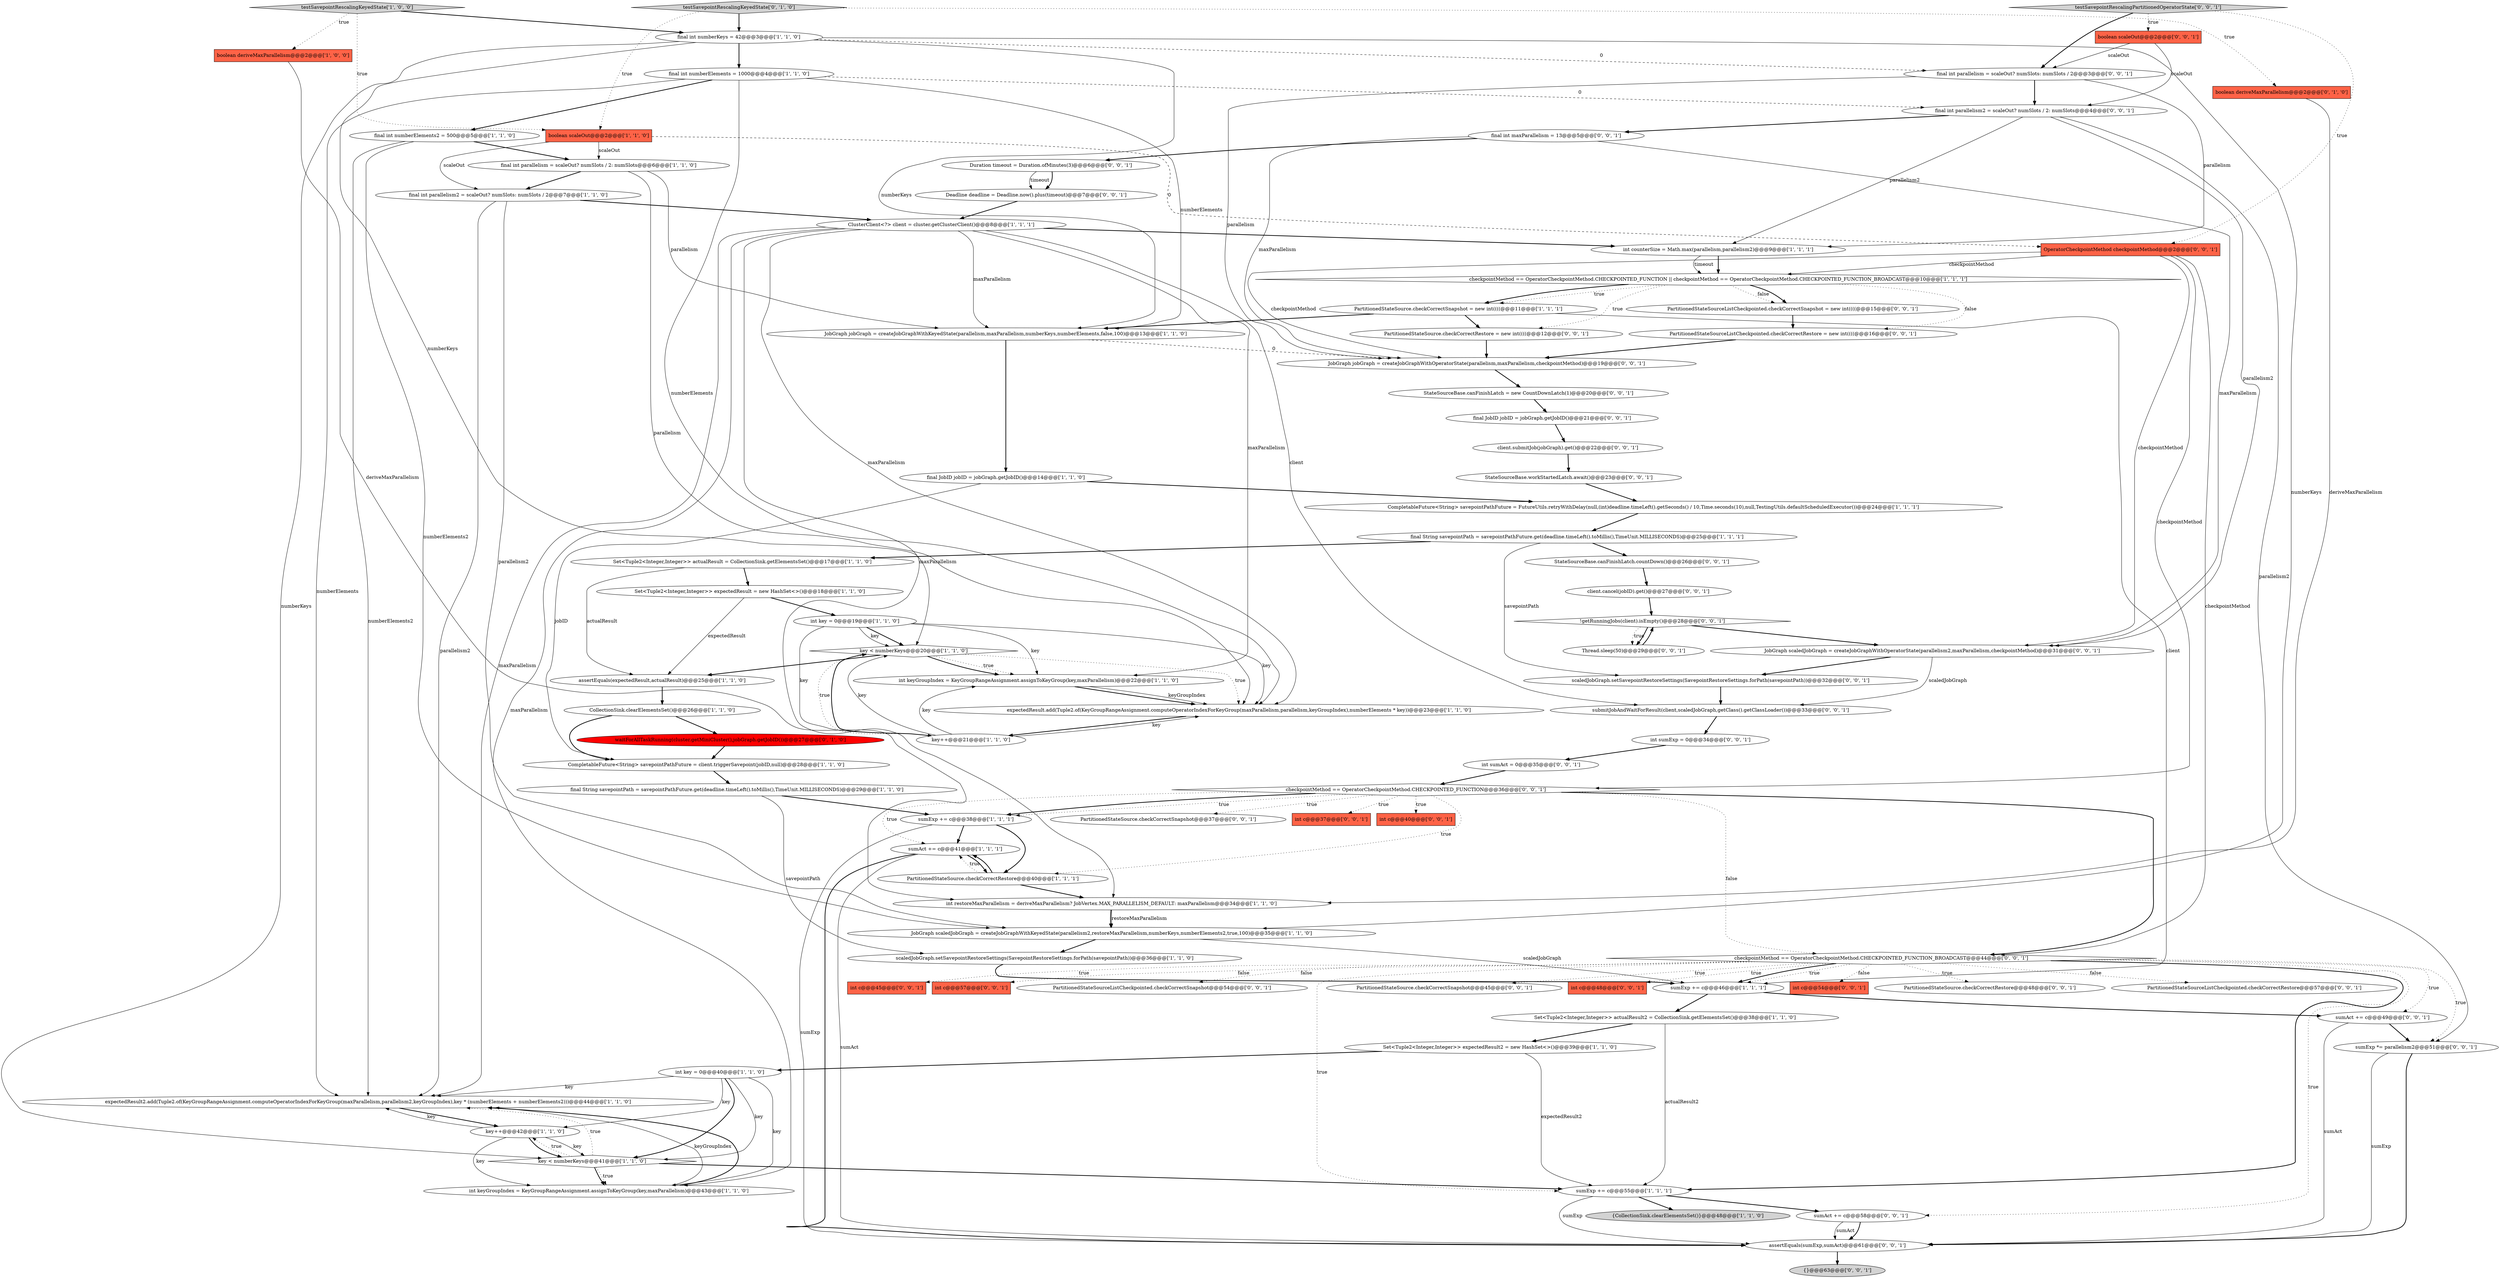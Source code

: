 digraph {
27 [style = filled, label = "expectedResult2.add(Tuple2.of(KeyGroupRangeAssignment.computeOperatorIndexForKeyGroup(maxParallelism,parallelism2,keyGroupIndex),key * (numberElements + numberElements2)))@@@44@@@['1', '1', '0']", fillcolor = white, shape = ellipse image = "AAA0AAABBB1BBB"];
88 [style = filled, label = "PartitionedStateSource.checkCorrectSnapshot@@@45@@@['0', '0', '1']", fillcolor = white, shape = ellipse image = "AAA0AAABBB3BBB"];
67 [style = filled, label = "int c@@@48@@@['0', '0', '1']", fillcolor = tomato, shape = box image = "AAA0AAABBB3BBB"];
82 [style = filled, label = "sumAct += c@@@58@@@['0', '0', '1']", fillcolor = white, shape = ellipse image = "AAA0AAABBB3BBB"];
28 [style = filled, label = "Set<Tuple2<Integer,Integer>> expectedResult2 = new HashSet<>()@@@39@@@['1', '1', '0']", fillcolor = white, shape = ellipse image = "AAA0AAABBB1BBB"];
41 [style = filled, label = "CompletableFuture<String> savepointPathFuture = FutureUtils.retryWithDelay(null,(int)deadline.timeLeft().getSeconds() / 10,Time.seconds(10),null,TestingUtils.defaultScheduledExecutor())@@@24@@@['1', '1', '1']", fillcolor = white, shape = ellipse image = "AAA0AAABBB1BBB"];
3 [style = filled, label = "Set<Tuple2<Integer,Integer>> actualResult2 = CollectionSink.getElementsSet()@@@38@@@['1', '1', '0']", fillcolor = white, shape = ellipse image = "AAA0AAABBB1BBB"];
44 [style = filled, label = "waitForAllTaskRunning(cluster.getMiniCluster(),jobGraph.getJobID())@@@27@@@['0', '1', '0']", fillcolor = red, shape = ellipse image = "AAA1AAABBB2BBB"];
69 [style = filled, label = "JobGraph jobGraph = createJobGraphWithOperatorState(parallelism,maxParallelism,checkpointMethod)@@@19@@@['0', '0', '1']", fillcolor = white, shape = ellipse image = "AAA0AAABBB3BBB"];
74 [style = filled, label = "int c@@@54@@@['0', '0', '1']", fillcolor = tomato, shape = box image = "AAA0AAABBB3BBB"];
39 [style = filled, label = "PartitionedStateSource.checkCorrectSnapshot = new int((((@@@11@@@['1', '1', '1']", fillcolor = white, shape = ellipse image = "AAA0AAABBB1BBB"];
8 [style = filled, label = "boolean deriveMaxParallelism@@@2@@@['1', '0', '0']", fillcolor = tomato, shape = box image = "AAA0AAABBB1BBB"];
61 [style = filled, label = "testSavepointRescalingPartitionedOperatorState['0', '0', '1']", fillcolor = lightgray, shape = diamond image = "AAA0AAABBB3BBB"];
68 [style = filled, label = "PartitionedStateSource.checkCorrectRestore@@@48@@@['0', '0', '1']", fillcolor = white, shape = ellipse image = "AAA0AAABBB3BBB"];
45 [style = filled, label = "testSavepointRescalingKeyedState['0', '1', '0']", fillcolor = lightgray, shape = diamond image = "AAA0AAABBB2BBB"];
58 [style = filled, label = "final int parallelism2 = scaleOut? numSlots / 2: numSlots@@@4@@@['0', '0', '1']", fillcolor = white, shape = ellipse image = "AAA0AAABBB3BBB"];
10 [style = filled, label = "Set<Tuple2<Integer,Integer>> actualResult = CollectionSink.getElementsSet()@@@17@@@['1', '1', '0']", fillcolor = white, shape = ellipse image = "AAA0AAABBB1BBB"];
19 [style = filled, label = "final int numberElements = 1000@@@4@@@['1', '1', '0']", fillcolor = white, shape = ellipse image = "AAA0AAABBB1BBB"];
20 [style = filled, label = "final int numberElements2 = 500@@@5@@@['1', '1', '0']", fillcolor = white, shape = ellipse image = "AAA0AAABBB1BBB"];
43 [style = filled, label = "boolean deriveMaxParallelism@@@2@@@['0', '1', '0']", fillcolor = tomato, shape = box image = "AAA0AAABBB2BBB"];
21 [style = filled, label = "final int parallelism = scaleOut? numSlots / 2: numSlots@@@6@@@['1', '1', '0']", fillcolor = white, shape = ellipse image = "AAA0AAABBB1BBB"];
32 [style = filled, label = "final int parallelism2 = scaleOut? numSlots: numSlots / 2@@@7@@@['1', '1', '0']", fillcolor = white, shape = ellipse image = "AAA0AAABBB1BBB"];
66 [style = filled, label = "final int maxParallelism = 13@@@5@@@['0', '0', '1']", fillcolor = white, shape = ellipse image = "AAA0AAABBB3BBB"];
56 [style = filled, label = "final JobID jobID = jobGraph.getJobID()@@@21@@@['0', '0', '1']", fillcolor = white, shape = ellipse image = "AAA0AAABBB3BBB"];
86 [style = filled, label = "Thread.sleep(50)@@@29@@@['0', '0', '1']", fillcolor = white, shape = ellipse image = "AAA0AAABBB3BBB"];
63 [style = filled, label = "PartitionedStateSourceListCheckpointed.checkCorrectRestore@@@57@@@['0', '0', '1']", fillcolor = white, shape = ellipse image = "AAA0AAABBB3BBB"];
72 [style = filled, label = "{}@@@63@@@['0', '0', '1']", fillcolor = lightgray, shape = ellipse image = "AAA0AAABBB3BBB"];
47 [style = filled, label = "assertEquals(sumExp,sumAct)@@@61@@@['0', '0', '1']", fillcolor = white, shape = ellipse image = "AAA0AAABBB3BBB"];
53 [style = filled, label = "sumExp *= parallelism2@@@51@@@['0', '0', '1']", fillcolor = white, shape = ellipse image = "AAA0AAABBB3BBB"];
2 [style = filled, label = "scaledJobGraph.setSavepointRestoreSettings(SavepointRestoreSettings.forPath(savepointPath))@@@36@@@['1', '1', '0']", fillcolor = white, shape = ellipse image = "AAA0AAABBB1BBB"];
65 [style = filled, label = "OperatorCheckpointMethod checkpointMethod@@@2@@@['0', '0', '1']", fillcolor = tomato, shape = box image = "AAA0AAABBB3BBB"];
14 [style = filled, label = "sumExp += c@@@55@@@['1', '1', '1']", fillcolor = white, shape = ellipse image = "AAA0AAABBB1BBB"];
59 [style = filled, label = "boolean scaleOut@@@2@@@['0', '0', '1']", fillcolor = tomato, shape = box image = "AAA0AAABBB3BBB"];
57 [style = filled, label = "PartitionedStateSourceListCheckpointed.checkCorrectRestore = new int((((@@@16@@@['0', '0', '1']", fillcolor = white, shape = ellipse image = "AAA0AAABBB3BBB"];
22 [style = filled, label = "sumExp += c@@@46@@@['1', '1', '1']", fillcolor = white, shape = ellipse image = "AAA0AAABBB1BBB"];
33 [style = filled, label = "key < numberKeys@@@20@@@['1', '1', '0']", fillcolor = white, shape = diamond image = "AAA0AAABBB1BBB"];
9 [style = filled, label = "int keyGroupIndex = KeyGroupRangeAssignment.assignToKeyGroup(key,maxParallelism)@@@22@@@['1', '1', '0']", fillcolor = white, shape = ellipse image = "AAA0AAABBB1BBB"];
31 [style = filled, label = "key++@@@42@@@['1', '1', '0']", fillcolor = white, shape = ellipse image = "AAA0AAABBB1BBB"];
4 [style = filled, label = "int counterSize = Math.max(parallelism,parallelism2)@@@9@@@['1', '1', '1']", fillcolor = white, shape = ellipse image = "AAA0AAABBB1BBB"];
23 [style = filled, label = "JobGraph scaledJobGraph = createJobGraphWithKeyedState(parallelism2,restoreMaxParallelism,numberKeys,numberElements2,true,100)@@@35@@@['1', '1', '0']", fillcolor = white, shape = ellipse image = "AAA0AAABBB1BBB"];
55 [style = filled, label = "int sumAct = 0@@@35@@@['0', '0', '1']", fillcolor = white, shape = ellipse image = "AAA0AAABBB3BBB"];
16 [style = filled, label = "expectedResult.add(Tuple2.of(KeyGroupRangeAssignment.computeOperatorIndexForKeyGroup(maxParallelism,parallelism,keyGroupIndex),numberElements * key))@@@23@@@['1', '1', '0']", fillcolor = white, shape = ellipse image = "AAA0AAABBB1BBB"];
15 [style = filled, label = "testSavepointRescalingKeyedState['1', '0', '0']", fillcolor = lightgray, shape = diamond image = "AAA0AAABBB1BBB"];
25 [style = filled, label = "Set<Tuple2<Integer,Integer>> expectedResult = new HashSet<>()@@@18@@@['1', '1', '0']", fillcolor = white, shape = ellipse image = "AAA0AAABBB1BBB"];
13 [style = filled, label = "int key = 0@@@40@@@['1', '1', '0']", fillcolor = white, shape = ellipse image = "AAA0AAABBB1BBB"];
87 [style = filled, label = "PartitionedStateSourceListCheckpointed.checkCorrectSnapshot = new int((((@@@15@@@['0', '0', '1']", fillcolor = white, shape = ellipse image = "AAA0AAABBB3BBB"];
52 [style = filled, label = "scaledJobGraph.setSavepointRestoreSettings(SavepointRestoreSettings.forPath(savepointPath))@@@32@@@['0', '0', '1']", fillcolor = white, shape = ellipse image = "AAA0AAABBB3BBB"];
80 [style = filled, label = "int sumExp = 0@@@34@@@['0', '0', '1']", fillcolor = white, shape = ellipse image = "AAA0AAABBB3BBB"];
38 [style = filled, label = "int key = 0@@@19@@@['1', '1', '0']", fillcolor = white, shape = ellipse image = "AAA0AAABBB1BBB"];
37 [style = filled, label = "{CollectionSink.clearElementsSet()}@@@48@@@['1', '1', '0']", fillcolor = lightgray, shape = ellipse image = "AAA0AAABBB1BBB"];
0 [style = filled, label = "ClusterClient<?> client = cluster.getClusterClient()@@@8@@@['1', '1', '1']", fillcolor = white, shape = ellipse image = "AAA0AAABBB1BBB"];
48 [style = filled, label = "int c@@@45@@@['0', '0', '1']", fillcolor = tomato, shape = box image = "AAA0AAABBB3BBB"];
78 [style = filled, label = "checkpointMethod == OperatorCheckpointMethod.CHECKPOINTED_FUNCTION@@@36@@@['0', '0', '1']", fillcolor = white, shape = diamond image = "AAA0AAABBB3BBB"];
81 [style = filled, label = "final int parallelism = scaleOut? numSlots: numSlots / 2@@@3@@@['0', '0', '1']", fillcolor = white, shape = ellipse image = "AAA0AAABBB3BBB"];
29 [style = filled, label = "boolean scaleOut@@@2@@@['1', '1', '0']", fillcolor = tomato, shape = box image = "AAA0AAABBB1BBB"];
70 [style = filled, label = "checkpointMethod == OperatorCheckpointMethod.CHECKPOINTED_FUNCTION_BROADCAST@@@44@@@['0', '0', '1']", fillcolor = white, shape = diamond image = "AAA0AAABBB3BBB"];
12 [style = filled, label = "CompletableFuture<String> savepointPathFuture = client.triggerSavepoint(jobID,null)@@@28@@@['1', '1', '0']", fillcolor = white, shape = ellipse image = "AAA0AAABBB1BBB"];
7 [style = filled, label = "assertEquals(expectedResult,actualResult)@@@25@@@['1', '1', '0']", fillcolor = white, shape = ellipse image = "AAA0AAABBB1BBB"];
34 [style = filled, label = "final int numberKeys = 42@@@3@@@['1', '1', '0']", fillcolor = white, shape = ellipse image = "AAA0AAABBB1BBB"];
73 [style = filled, label = "PartitionedStateSource.checkCorrectSnapshot@@@37@@@['0', '0', '1']", fillcolor = white, shape = ellipse image = "AAA0AAABBB3BBB"];
36 [style = filled, label = "key < numberKeys@@@41@@@['1', '1', '0']", fillcolor = white, shape = diamond image = "AAA0AAABBB1BBB"];
46 [style = filled, label = "int c@@@37@@@['0', '0', '1']", fillcolor = tomato, shape = box image = "AAA0AAABBB3BBB"];
51 [style = filled, label = "int c@@@57@@@['0', '0', '1']", fillcolor = tomato, shape = box image = "AAA0AAABBB3BBB"];
30 [style = filled, label = "final JobID jobID = jobGraph.getJobID()@@@14@@@['1', '1', '0']", fillcolor = white, shape = ellipse image = "AAA0AAABBB1BBB"];
54 [style = filled, label = "client.cancel(jobID).get()@@@27@@@['0', '0', '1']", fillcolor = white, shape = ellipse image = "AAA0AAABBB3BBB"];
24 [style = filled, label = "key++@@@21@@@['1', '1', '0']", fillcolor = white, shape = ellipse image = "AAA0AAABBB1BBB"];
75 [style = filled, label = "PartitionedStateSourceListCheckpointed.checkCorrectSnapshot@@@54@@@['0', '0', '1']", fillcolor = white, shape = ellipse image = "AAA0AAABBB3BBB"];
5 [style = filled, label = "JobGraph jobGraph = createJobGraphWithKeyedState(parallelism,maxParallelism,numberKeys,numberElements,false,100)@@@13@@@['1', '1', '0']", fillcolor = white, shape = ellipse image = "AAA0AAABBB1BBB"];
17 [style = filled, label = "sumExp += c@@@38@@@['1', '1', '1']", fillcolor = white, shape = ellipse image = "AAA0AAABBB1BBB"];
50 [style = filled, label = "client.submitJob(jobGraph).get()@@@22@@@['0', '0', '1']", fillcolor = white, shape = ellipse image = "AAA0AAABBB3BBB"];
1 [style = filled, label = "sumAct += c@@@41@@@['1', '1', '1']", fillcolor = white, shape = ellipse image = "AAA0AAABBB1BBB"];
26 [style = filled, label = "PartitionedStateSource.checkCorrectRestore@@@40@@@['1', '1', '1']", fillcolor = white, shape = ellipse image = "AAA0AAABBB1BBB"];
62 [style = filled, label = "StateSourceBase.canFinishLatch = new CountDownLatch(1)@@@20@@@['0', '0', '1']", fillcolor = white, shape = ellipse image = "AAA0AAABBB3BBB"];
85 [style = filled, label = "Duration timeout = Duration.ofMinutes(3)@@@6@@@['0', '0', '1']", fillcolor = white, shape = ellipse image = "AAA0AAABBB3BBB"];
11 [style = filled, label = "CollectionSink.clearElementsSet()@@@26@@@['1', '1', '0']", fillcolor = white, shape = ellipse image = "AAA0AAABBB1BBB"];
40 [style = filled, label = "checkpointMethod == OperatorCheckpointMethod.CHECKPOINTED_FUNCTION || checkpointMethod == OperatorCheckpointMethod.CHECKPOINTED_FUNCTION_BROADCAST@@@10@@@['1', '1', '1']", fillcolor = white, shape = diamond image = "AAA0AAABBB1BBB"];
35 [style = filled, label = "int restoreMaxParallelism = deriveMaxParallelism? JobVertex.MAX_PARALLELISM_DEFAULT: maxParallelism@@@34@@@['1', '1', '0']", fillcolor = white, shape = ellipse image = "AAA0AAABBB1BBB"];
49 [style = filled, label = "StateSourceBase.canFinishLatch.countDown()@@@26@@@['0', '0', '1']", fillcolor = white, shape = ellipse image = "AAA0AAABBB3BBB"];
64 [style = filled, label = "PartitionedStateSource.checkCorrectRestore = new int((((@@@12@@@['0', '0', '1']", fillcolor = white, shape = ellipse image = "AAA0AAABBB3BBB"];
79 [style = filled, label = "int c@@@40@@@['0', '0', '1']", fillcolor = tomato, shape = box image = "AAA0AAABBB3BBB"];
77 [style = filled, label = "JobGraph scaledJobGraph = createJobGraphWithOperatorState(parallelism2,maxParallelism,checkpointMethod)@@@31@@@['0', '0', '1']", fillcolor = white, shape = ellipse image = "AAA0AAABBB3BBB"];
60 [style = filled, label = "submitJobAndWaitForResult(client,scaledJobGraph,getClass().getClassLoader())@@@33@@@['0', '0', '1']", fillcolor = white, shape = ellipse image = "AAA0AAABBB3BBB"];
18 [style = filled, label = "int keyGroupIndex = KeyGroupRangeAssignment.assignToKeyGroup(key,maxParallelism)@@@43@@@['1', '1', '0']", fillcolor = white, shape = ellipse image = "AAA0AAABBB1BBB"];
6 [style = filled, label = "final String savepointPath = savepointPathFuture.get(deadline.timeLeft().toMillis(),TimeUnit.MILLISECONDS)@@@25@@@['1', '1', '1']", fillcolor = white, shape = ellipse image = "AAA0AAABBB1BBB"];
76 [style = filled, label = "sumAct += c@@@49@@@['0', '0', '1']", fillcolor = white, shape = ellipse image = "AAA0AAABBB3BBB"];
42 [style = filled, label = "final String savepointPath = savepointPathFuture.get(deadline.timeLeft().toMillis(),TimeUnit.MILLISECONDS)@@@29@@@['1', '1', '0']", fillcolor = white, shape = ellipse image = "AAA0AAABBB1BBB"];
83 [style = filled, label = "StateSourceBase.workStartedLatch.await()@@@23@@@['0', '0', '1']", fillcolor = white, shape = ellipse image = "AAA0AAABBB3BBB"];
71 [style = filled, label = "Deadline deadline = Deadline.now().plus(timeout)@@@7@@@['0', '0', '1']", fillcolor = white, shape = ellipse image = "AAA0AAABBB3BBB"];
84 [style = filled, label = "!getRunningJobs(client).isEmpty()@@@28@@@['0', '0', '1']", fillcolor = white, shape = diamond image = "AAA0AAABBB3BBB"];
34->5 [style = solid, label="numberKeys"];
40->39 [style = dotted, label="true"];
84->77 [style = bold, label=""];
66->69 [style = solid, label="maxParallelism"];
0->35 [style = solid, label="maxParallelism"];
70->63 [style = dotted, label="false"];
32->0 [style = bold, label=""];
78->70 [style = bold, label=""];
31->36 [style = solid, label="key"];
53->47 [style = bold, label=""];
31->18 [style = solid, label="key"];
38->16 [style = solid, label="key"];
12->42 [style = bold, label=""];
78->73 [style = dotted, label="true"];
9->16 [style = bold, label=""];
70->22 [style = dotted, label="true"];
0->27 [style = solid, label="maxParallelism"];
61->65 [style = dotted, label="true"];
14->47 [style = solid, label="sumExp"];
5->69 [style = dashed, label="0"];
35->23 [style = bold, label=""];
52->60 [style = bold, label=""];
50->83 [style = bold, label=""];
15->8 [style = dotted, label="true"];
85->71 [style = bold, label=""];
0->16 [style = solid, label="maxParallelism"];
70->74 [style = dotted, label="false"];
15->29 [style = dotted, label="true"];
65->78 [style = solid, label="checkpointMethod"];
21->16 [style = solid, label="parallelism"];
13->36 [style = bold, label=""];
39->64 [style = bold, label=""];
36->18 [style = bold, label=""];
26->35 [style = bold, label=""];
70->48 [style = dotted, label="true"];
33->16 [style = dotted, label="true"];
19->58 [style = dashed, label="0"];
5->30 [style = bold, label=""];
66->85 [style = bold, label=""];
65->77 [style = solid, label="checkpointMethod"];
59->81 [style = solid, label="scaleOut"];
45->43 [style = dotted, label="true"];
62->56 [style = bold, label=""];
14->37 [style = bold, label=""];
38->9 [style = solid, label="key"];
33->7 [style = bold, label=""];
70->14 [style = dotted, label="true"];
6->52 [style = solid, label="savepointPath"];
81->69 [style = solid, label="parallelism"];
30->41 [style = bold, label=""];
39->22 [style = solid, label="client"];
7->11 [style = bold, label=""];
78->26 [style = dotted, label="true"];
15->34 [style = bold, label=""];
34->19 [style = bold, label=""];
70->51 [style = dotted, label="false"];
82->47 [style = bold, label=""];
4->40 [style = solid, label="timeout"];
58->53 [style = solid, label="parallelism2"];
19->20 [style = bold, label=""];
8->35 [style = solid, label="deriveMaxParallelism"];
35->23 [style = solid, label="restoreMaxParallelism"];
26->1 [style = bold, label=""];
11->44 [style = bold, label=""];
78->46 [style = dotted, label="true"];
29->21 [style = solid, label="scaleOut"];
27->31 [style = bold, label=""];
6->49 [style = bold, label=""];
11->12 [style = bold, label=""];
41->6 [style = bold, label=""];
34->36 [style = solid, label="numberKeys"];
65->40 [style = solid, label="checkpointMethod"];
28->14 [style = solid, label="expectedResult2"];
36->14 [style = bold, label=""];
44->12 [style = bold, label=""];
21->5 [style = solid, label="parallelism"];
36->31 [style = dotted, label="true"];
13->31 [style = solid, label="key"];
13->18 [style = solid, label="key"];
69->62 [style = bold, label=""];
54->84 [style = bold, label=""];
70->68 [style = dotted, label="true"];
32->23 [style = solid, label="parallelism2"];
22->76 [style = bold, label=""];
10->25 [style = bold, label=""];
81->58 [style = bold, label=""];
56->50 [style = bold, label=""];
65->69 [style = solid, label="checkpointMethod"];
26->1 [style = dotted, label="true"];
1->47 [style = solid, label="sumAct"];
70->22 [style = bold, label=""];
76->53 [style = bold, label=""];
19->5 [style = solid, label="numberElements"];
70->53 [style = dotted, label="true"];
78->17 [style = dotted, label="true"];
38->33 [style = bold, label=""];
19->27 [style = solid, label="numberElements"];
49->54 [style = bold, label=""];
78->70 [style = dotted, label="false"];
70->82 [style = dotted, label="true"];
10->7 [style = solid, label="actualResult"];
42->2 [style = solid, label="savepointPath"];
57->69 [style = bold, label=""];
25->38 [style = bold, label=""];
17->1 [style = bold, label=""];
65->70 [style = solid, label="checkpointMethod"];
34->23 [style = solid, label="numberKeys"];
59->58 [style = solid, label="scaleOut"];
29->32 [style = solid, label="scaleOut"];
39->5 [style = bold, label=""];
70->14 [style = bold, label=""];
45->29 [style = dotted, label="true"];
16->24 [style = bold, label=""];
70->75 [style = dotted, label="false"];
13->36 [style = solid, label="key"];
70->67 [style = dotted, label="true"];
43->35 [style = solid, label="deriveMaxParallelism"];
34->81 [style = dashed, label="0"];
31->36 [style = bold, label=""];
78->1 [style = dotted, label="true"];
61->59 [style = dotted, label="true"];
33->9 [style = dotted, label="true"];
32->27 [style = solid, label="parallelism2"];
58->66 [style = bold, label=""];
24->33 [style = bold, label=""];
86->84 [style = bold, label=""];
58->77 [style = solid, label="parallelism2"];
24->16 [style = solid, label="key"];
77->60 [style = solid, label="scaledJobGraph"];
0->60 [style = solid, label="client"];
3->28 [style = bold, label=""];
71->0 [style = bold, label=""];
40->57 [style = dotted, label="false"];
40->39 [style = bold, label=""];
80->55 [style = bold, label=""];
81->4 [style = solid, label="parallelism"];
6->10 [style = bold, label=""];
18->27 [style = solid, label="keyGroupIndex"];
33->24 [style = dotted, label="true"];
3->14 [style = solid, label="actualResult2"];
17->47 [style = solid, label="sumExp"];
23->2 [style = bold, label=""];
36->18 [style = dotted, label="true"];
38->33 [style = solid, label="key"];
83->41 [style = bold, label=""];
23->22 [style = solid, label="scaledJobGraph"];
85->71 [style = solid, label="timeout"];
0->18 [style = solid, label="maxParallelism"];
82->47 [style = solid, label="sumAct"];
55->78 [style = bold, label=""];
4->40 [style = bold, label=""];
24->33 [style = solid, label="key"];
0->5 [style = solid, label="maxParallelism"];
38->24 [style = solid, label="key"];
17->26 [style = bold, label=""];
78->79 [style = dotted, label="true"];
36->27 [style = dotted, label="true"];
84->86 [style = dotted, label="true"];
64->69 [style = bold, label=""];
40->87 [style = dotted, label="false"];
42->17 [style = bold, label=""];
40->87 [style = bold, label=""];
14->82 [style = bold, label=""];
31->27 [style = solid, label="key"];
28->13 [style = bold, label=""];
34->33 [style = solid, label="numberKeys"];
87->57 [style = bold, label=""];
66->77 [style = solid, label="maxParallelism"];
47->72 [style = bold, label=""];
58->4 [style = solid, label="parallelism2"];
70->76 [style = dotted, label="true"];
1->26 [style = bold, label=""];
33->9 [style = bold, label=""];
84->86 [style = bold, label=""];
0->9 [style = solid, label="maxParallelism"];
78->17 [style = bold, label=""];
24->9 [style = solid, label="key"];
20->21 [style = bold, label=""];
22->3 [style = bold, label=""];
29->65 [style = dashed, label="0"];
53->47 [style = solid, label="sumExp"];
1->47 [style = bold, label=""];
18->27 [style = bold, label=""];
0->4 [style = bold, label=""];
77->52 [style = bold, label=""];
13->27 [style = solid, label="key"];
21->32 [style = bold, label=""];
40->64 [style = dotted, label="true"];
30->12 [style = solid, label="jobID"];
20->27 [style = solid, label="numberElements2"];
20->23 [style = solid, label="numberElements2"];
76->47 [style = solid, label="sumAct"];
60->80 [style = bold, label=""];
61->81 [style = bold, label=""];
2->22 [style = bold, label=""];
70->88 [style = dotted, label="true"];
25->7 [style = solid, label="expectedResult"];
19->16 [style = solid, label="numberElements"];
45->34 [style = bold, label=""];
9->16 [style = solid, label="keyGroupIndex"];
}
